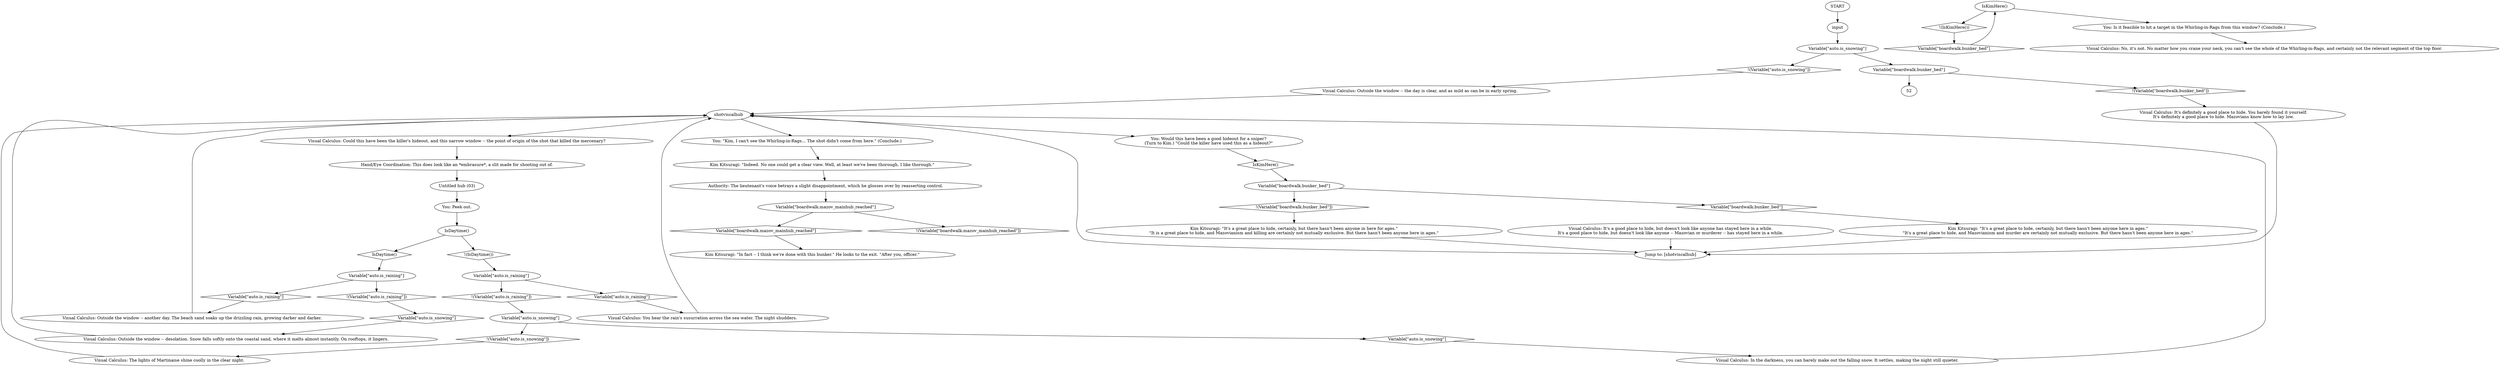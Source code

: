 # LAIR ORB / shot viscal
# You decide that the shot that killed the merc couldn't have come from this bunker.
# ==================================================
digraph G {
	  0 [label="START"];
	  1 [label="input"];
	  2 [label="Visual Calculus: The lights of Martinaise shine coolly in the clear night."];
	  3 [label="Kim Kitsuragi: \"It's a great place to hide, certainly, but there hasn't been anyone in here for ages.\"\n\"It is a great place to hide, and Mazovianism and killing are certainly not mutually exclusive. But there hasn't been anyone here in ages.\""];
	  4 [label="Visual Calculus: Outside the window -- the day is clear, and as mild as can be in early spring."];
	  5 [label="Hand/Eye Coordination: This does look like an *embrasure*, a slit made for shooting out of."];
	  6 [label="Visual Calculus: No, it's not. No matter how you crane your neck, you can't see the whole of the Whirling-in-Rags, and certainly not the relevant segment of the top floor."];
	  7 [label="Authority: The lieutenant's voice betrays a slight disappointment, which he glosses over by reasserting control."];
	  8 [label="Variable[\"auto.is_raining\"]"];
	  9 [label="Variable[\"auto.is_raining\"]", shape=diamond];
	  10 [label="!(Variable[\"auto.is_raining\"])", shape=diamond];
	  11 [label="Kim Kitsuragi: \"Indeed. No one could get a clear view. Well, at least we've been thorough. I like thorough.\""];
	  12 [label="shotviscalhub"];
	  13 [label="Variable[\"boardwalk.bunker_bed\"]"];
	  14 [label="Variable[\"boardwalk.bunker_bed\"]", shape=diamond];
	  15 [label="!(Variable[\"boardwalk.bunker_bed\"])", shape=diamond];
	  16 [label="Kim Kitsuragi: \"It's a great place to hide, certainly, but there hasn't been anyone here in ages.\"\n\"It's a great place to hide, and Mazovianism and murder are certainly not mutually exclusive. But there hasn't been anyone here in ages.\""];
	  17 [label="Kim Kitsuragi: \"In fact -- I think we're done with this bunker.\" He looks to the exit. \"After you, officer.\""];
	  18 [label="Untitled hub (03)"];
	  19 [label="Visual Calculus: In the darkness, you can barely make out the falling snow. It settles, making the night still quieter."];
	  20 [label="Variable[\"boardwalk.mazov_mainhub_reached\"]"];
	  21 [label="Variable[\"boardwalk.mazov_mainhub_reached\"]", shape=diamond];
	  22 [label="!(Variable[\"boardwalk.mazov_mainhub_reached\"])", shape=diamond];
	  23 [label="IsDaytime()"];
	  24 [label="IsDaytime()", shape=diamond];
	  25 [label="!(IsDaytime())", shape=diamond];
	  26 [label="Visual Calculus: Outside the window -- another day. The beach sand soaks up the drizzling rain, growing darker and darker."];
	  27 [label="Jump to: [shotviscalhub]"];
	  28 [label="Variable[\"auto.is_raining\"]"];
	  29 [label="Variable[\"auto.is_raining\"]", shape=diamond];
	  30 [label="!(Variable[\"auto.is_raining\"])", shape=diamond];
	  31 [label="Visual Calculus: It's definitely a good place to hide. You barely found it yourself.\nIt's definitely a good place to hide. Mazovians know how to lay low."];
	  32 [label="Visual Calculus: Outside the window -- desolation. Snow falls softly onto the coastal sand, where it melts almost instantly. On rooftops, it lingers."];
	  33 [label="Variable[\"auto.is_snowing\"]"];
	  34 [label="Variable[\"auto.is_snowing\"]", shape=diamond];
	  35 [label="!(Variable[\"auto.is_snowing\"])", shape=diamond];
	  36 [label="You: Peek out."];
	  37 [label="Visual Calculus: You hear the rain's susurration across the sea water. The night shudders."];
	  38 [label="You: \"Kim, I can't see the Whirling-in-Rags... The shot didn't come from here.\" (Conclude.)"];
	  39 [label="You: Would this have been a good hideout for a sniper?\n(Turn to Kim.) \"Could the killer have used this as a hideout?\""];
	  40 [label="Visual Calculus: It's a good place to hide, but doesn't look like anyone has stayed here in a while.\nIt's a good place to hide, but doesn't look like anyone -- Mazovian or murderer -- has stayed here in a while."];
	  41 [label="IsKimHere()"];
	  42 [label="IsKimHere()", shape=diamond];
	  43 [label="!(IsKimHere())", shape=diamond];
	  44 [label="You: Is it feasible to hit a target in the Whirling-in-Rags from this window? (Conclude.)"];
	  45 [label="Visual Calculus: Could this have been the killer's hideout, and this narrow window -- the point of origin of the shot that killed the mercenary?"];
	  46 [label="Variable[\"auto.is_snowing\"]"];
	  47 [label="Variable[\"auto.is_snowing\"]", shape=diamond];
	  48 [label="!(Variable[\"auto.is_snowing\"])", shape=diamond];
	  49 [label="Variable[\"boardwalk.bunker_bed\"]"];
	  50 [label="Variable[\"boardwalk.bunker_bed\"]", shape=diamond];
	  51 [label="!(Variable[\"boardwalk.bunker_bed\"])", shape=diamond];
	  0 -> 1
	  1 -> 46
	  2 -> 12
	  3 -> 27
	  4 -> 12
	  5 -> 18
	  7 -> 20
	  8 -> 9
	  8 -> 10
	  9 -> 37
	  10 -> 33
	  11 -> 7
	  12 -> 45
	  12 -> 38
	  12 -> 39
	  13 -> 14
	  13 -> 15
	  14 -> 16
	  15 -> 3
	  16 -> 27
	  18 -> 36
	  19 -> 12
	  20 -> 21
	  20 -> 22
	  21 -> 17
	  23 -> 24
	  23 -> 25
	  24 -> 28
	  25 -> 8
	  26 -> 12
	  27 -> 12
	  28 -> 29
	  28 -> 30
	  29 -> 26
	  30 -> 47
	  31 -> 27
	  32 -> 12
	  33 -> 34
	  33 -> 35
	  34 -> 19
	  35 -> 2
	  36 -> 23
	  37 -> 12
	  38 -> 11
	  39 -> 42
	  40 -> 27
	  41 -> 43
	  41 -> 44
	  42 -> 13
	  43 -> 50
	  44 -> 6
	  45 -> 5
	  46 -> 48
	  46 -> 49
	  47 -> 32
	  48 -> 4
	  49 -> 51
	  49 -> 52
	  50 -> 41
	  51 -> 31
}

